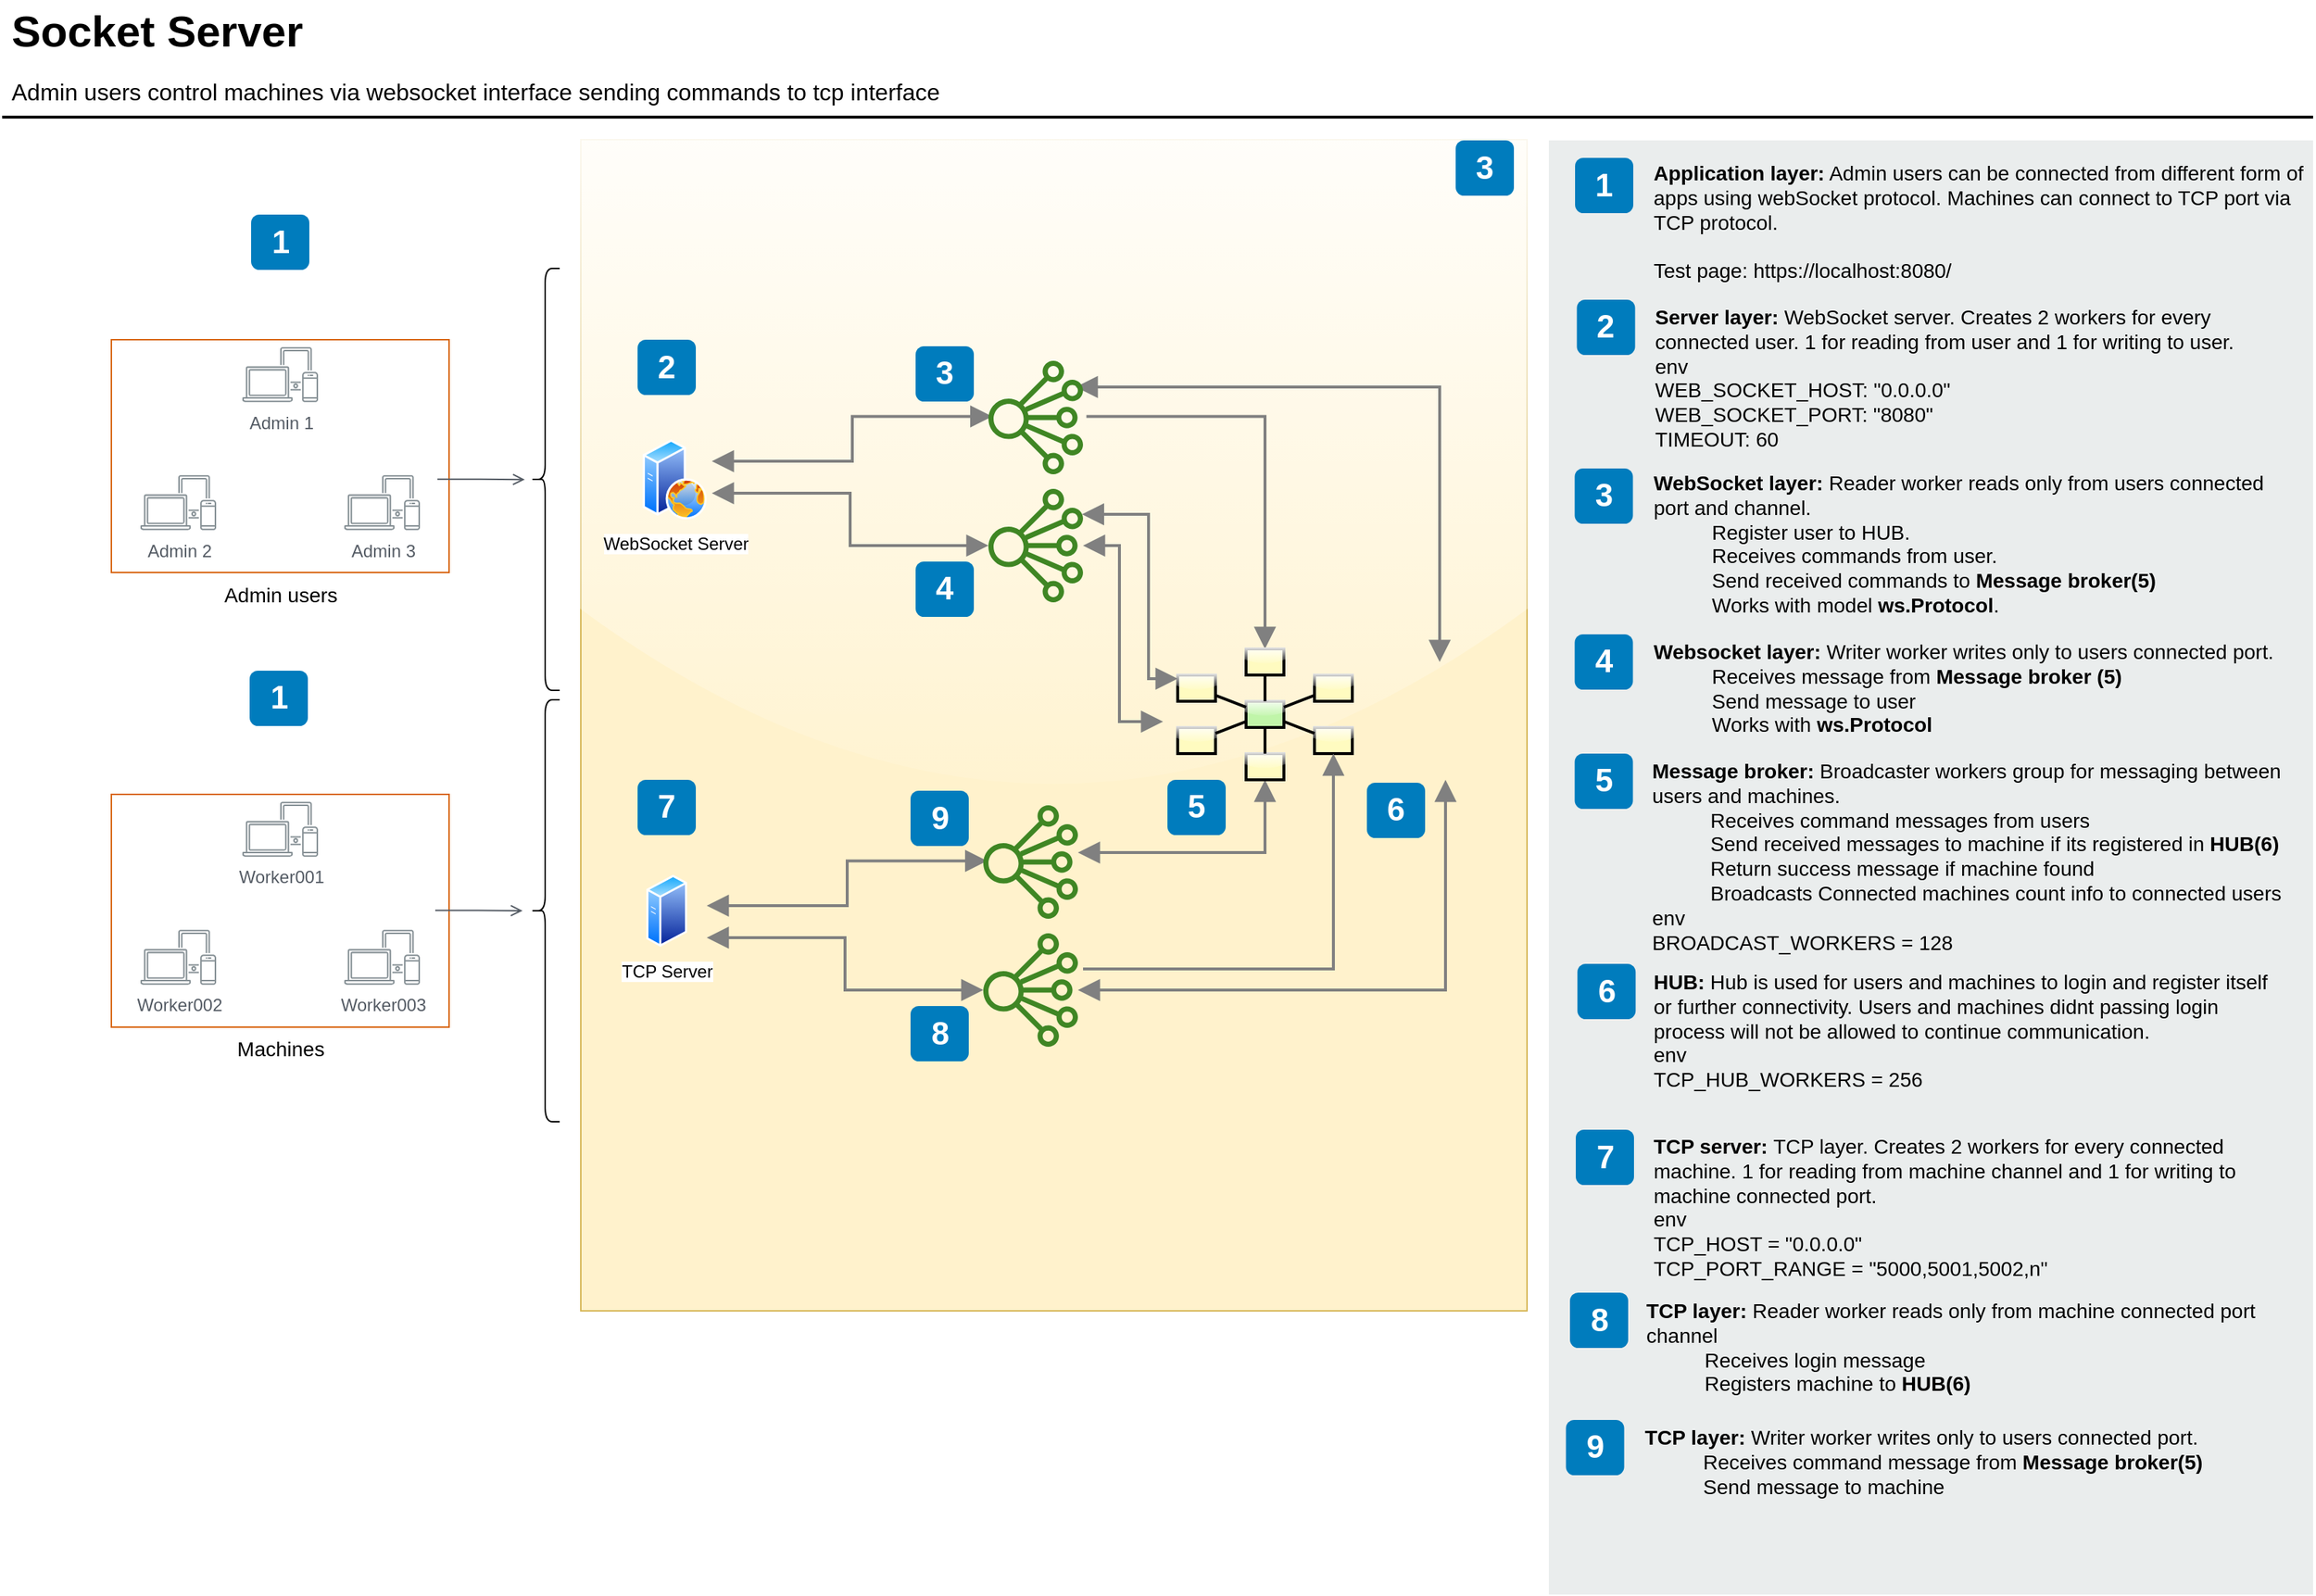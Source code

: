<mxfile version="16.5.6" type="device"><diagram id="Ht1M8jgEwFfnCIfOTk4-" name="Main"><mxGraphModel dx="2480" dy="1286" grid="1" gridSize="10" guides="1" tooltips="1" connect="1" arrows="1" fold="1" page="1" pageScale="1" pageWidth="1654" pageHeight="1169" math="0" shadow="0"><root><mxCell id="0"/><mxCell id="1" parent="0"/><mxCell id="K_ehBTf1m9Hgp4nDl9_i-34" value="" style="rounded=0;whiteSpace=wrap;html=1;fillColor=#fff2cc;sketch=0;strokeColor=#d6b656;shadow=0;glass=1;" parent="1" vertex="1"><mxGeometry x="450" y="160" width="650" height="805" as="geometry"/></mxCell><mxCell id="-QjtrjUzRDEMRZ5MF8oH-14" value="Admin users" style="whiteSpace=wrap;html=1;fillColor=none;fontSize=14;fontColor=#000000;dashed=0;fontStyle=0;align=center;verticalAlign=top;strokeColor=#D86613;gradientColor=none;spacingLeft=0;labelPosition=center;verticalLabelPosition=bottom;container=1;pointerEvents=0;collapsible=0;recursiveResize=0;" parent="1" vertex="1"><mxGeometry x="127.5" y="297.5" width="232" height="160" as="geometry"/></mxCell><mxCell id="-QjtrjUzRDEMRZ5MF8oH-9" value="1" style="rounded=1;whiteSpace=wrap;html=1;fillColor=#007CBD;strokeColor=none;fontColor=#FFFFFF;fontStyle=1;fontSize=22;" parent="1" vertex="1"><mxGeometry x="223.5" y="211.5" width="40" height="38" as="geometry"/></mxCell><mxCell id="-QjtrjUzRDEMRZ5MF8oH-27" value="2" style="rounded=1;whiteSpace=wrap;html=1;fillColor=#007CBD;strokeColor=none;fontColor=#FFFFFF;fontStyle=1;fontSize=22;" parent="1" vertex="1"><mxGeometry x="489" y="297.5" width="40" height="38" as="geometry"/></mxCell><mxCell id="-QjtrjUzRDEMRZ5MF8oH-28" value="3" style="rounded=1;whiteSpace=wrap;html=1;fillColor=#007CBD;strokeColor=none;fontColor=#FFFFFF;fontStyle=1;fontSize=22;" parent="1" vertex="1"><mxGeometry x="680" y="302" width="40" height="38" as="geometry"/></mxCell><mxCell id="-QjtrjUzRDEMRZ5MF8oH-29" value="4" style="rounded=1;whiteSpace=wrap;html=1;fillColor=#007CBD;strokeColor=none;fontColor=#FFFFFF;fontStyle=1;fontSize=22;" parent="1" vertex="1"><mxGeometry x="680" y="450" width="40" height="38" as="geometry"/></mxCell><mxCell id="-QjtrjUzRDEMRZ5MF8oH-30" value="5" style="rounded=1;whiteSpace=wrap;html=1;fillColor=#007CBD;strokeColor=none;fontColor=#FFFFFF;fontStyle=1;fontSize=22;" parent="1" vertex="1"><mxGeometry x="853" y="600" width="40" height="38" as="geometry"/></mxCell><mxCell id="-QjtrjUzRDEMRZ5MF8oH-47" value="Socket Server" style="text;html=1;resizable=0;points=[];autosize=1;align=left;verticalAlign=top;spacingTop=-4;fontSize=30;fontStyle=1" parent="1" vertex="1"><mxGeometry x="56.5" y="64.5" width="220" height="40" as="geometry"/></mxCell><mxCell id="-QjtrjUzRDEMRZ5MF8oH-48" value="Admin users control machines via websocket interface sending commands to tcp interface" style="text;html=1;resizable=0;points=[];autosize=1;align=left;verticalAlign=top;spacingTop=-4;fontSize=16;" parent="1" vertex="1"><mxGeometry x="56.5" y="114.5" width="650" height="20" as="geometry"/></mxCell><mxCell id="SCVMTBWpLvtzJIhz15lM-1" value="" style="line;strokeWidth=2;html=1;fontSize=14;" parent="1" vertex="1"><mxGeometry x="52.5" y="139.5" width="1587.5" height="10" as="geometry"/></mxCell><mxCell id="SCVMTBWpLvtzJIhz15lM-5" value="" style="shape=curlyBracket;whiteSpace=wrap;html=1;rounded=1;fontSize=14;" parent="1" vertex="1"><mxGeometry x="415.5" y="248.5" width="20" height="290" as="geometry"/></mxCell><mxCell id="SCVMTBWpLvtzJIhz15lM-30" value="Admin 1" style="outlineConnect=0;gradientColor=none;fontColor=#545B64;strokeColor=none;fillColor=#879196;dashed=0;verticalLabelPosition=bottom;verticalAlign=top;align=center;html=1;fontSize=12;fontStyle=0;aspect=fixed;shape=mxgraph.aws4.illustration_devices;pointerEvents=1" parent="1" vertex="1"><mxGeometry x="217.5" y="302.5" width="52" height="38" as="geometry"/></mxCell><mxCell id="SCVMTBWpLvtzJIhz15lM-31" value="Admin 2" style="outlineConnect=0;gradientColor=none;fontColor=#545B64;strokeColor=none;fillColor=#879196;dashed=0;verticalLabelPosition=bottom;verticalAlign=top;align=center;html=1;fontSize=12;fontStyle=0;aspect=fixed;shape=mxgraph.aws4.illustration_devices;pointerEvents=1" parent="1" vertex="1"><mxGeometry x="147.5" y="390.5" width="52" height="38" as="geometry"/></mxCell><mxCell id="SCVMTBWpLvtzJIhz15lM-32" value="Admin 3" style="outlineConnect=0;gradientColor=none;fontColor=#545B64;strokeColor=none;fillColor=#879196;dashed=0;verticalLabelPosition=bottom;verticalAlign=top;align=center;html=1;fontSize=12;fontStyle=0;aspect=fixed;shape=mxgraph.aws4.illustration_devices;pointerEvents=1" parent="1" vertex="1"><mxGeometry x="287.5" y="390.5" width="52" height="38" as="geometry"/></mxCell><mxCell id="7OVz4w7n9kzEPWy-4BBC-3" value="" style="rounded=0;whiteSpace=wrap;html=1;fillColor=#EAEDED;fontSize=22;fontColor=#FFFFFF;strokeColor=none;labelBackgroundColor=none;" parent="1" vertex="1"><mxGeometry x="1115" y="160.5" width="525" height="999.5" as="geometry"/></mxCell><mxCell id="7OVz4w7n9kzEPWy-4BBC-4" value="1" style="rounded=1;whiteSpace=wrap;html=1;fillColor=#007CBD;strokeColor=none;fontColor=#FFFFFF;fontStyle=1;fontSize=22;labelBackgroundColor=none;" parent="1" vertex="1"><mxGeometry x="1133" y="172.5" width="40" height="38" as="geometry"/></mxCell><mxCell id="7OVz4w7n9kzEPWy-4BBC-5" value="2" style="rounded=1;whiteSpace=wrap;html=1;fillColor=#007CBD;strokeColor=none;fontColor=#FFFFFF;fontStyle=1;fontSize=22;labelBackgroundColor=none;" parent="1" vertex="1"><mxGeometry x="1134.25" y="270" width="40" height="38" as="geometry"/></mxCell><mxCell id="7OVz4w7n9kzEPWy-4BBC-6" value="3" style="rounded=1;whiteSpace=wrap;html=1;fillColor=#007CBD;strokeColor=none;fontColor=#FFFFFF;fontStyle=1;fontSize=22;labelBackgroundColor=none;" parent="1" vertex="1"><mxGeometry x="1132.75" y="386" width="40" height="38" as="geometry"/></mxCell><mxCell id="7OVz4w7n9kzEPWy-4BBC-7" value="4" style="rounded=1;whiteSpace=wrap;html=1;fillColor=#007CBD;strokeColor=none;fontColor=#FFFFFF;fontStyle=1;fontSize=22;labelBackgroundColor=none;" parent="1" vertex="1"><mxGeometry x="1132.75" y="500" width="40" height="38" as="geometry"/></mxCell><mxCell id="7OVz4w7n9kzEPWy-4BBC-8" value="5" style="rounded=1;whiteSpace=wrap;html=1;fillColor=#007CBD;strokeColor=none;fontColor=#FFFFFF;fontStyle=1;fontSize=22;labelBackgroundColor=none;" parent="1" vertex="1"><mxGeometry x="1132.75" y="582" width="40" height="38" as="geometry"/></mxCell><mxCell id="7OVz4w7n9kzEPWy-4BBC-9" value="6" style="rounded=1;whiteSpace=wrap;html=1;fillColor=#007CBD;strokeColor=none;fontColor=#FFFFFF;fontStyle=1;fontSize=22;labelBackgroundColor=none;" parent="1" vertex="1"><mxGeometry x="1134.63" y="726.5" width="40" height="38" as="geometry"/></mxCell><mxCell id="7OVz4w7n9kzEPWy-4BBC-10" value="7" style="rounded=1;whiteSpace=wrap;html=1;fillColor=#007CBD;strokeColor=none;fontColor=#FFFFFF;fontStyle=1;fontSize=22;labelBackgroundColor=none;" parent="1" vertex="1"><mxGeometry x="1133.5" y="840.5" width="40" height="38" as="geometry"/></mxCell><mxCell id="7OVz4w7n9kzEPWy-4BBC-11" value="8" style="rounded=1;whiteSpace=wrap;html=1;fillColor=#007CBD;strokeColor=none;fontColor=#FFFFFF;fontStyle=1;fontSize=22;labelBackgroundColor=none;" parent="1" vertex="1"><mxGeometry x="1129.5" y="952.5" width="40" height="38" as="geometry"/></mxCell><mxCell id="7OVz4w7n9kzEPWy-4BBC-12" value="9" style="rounded=1;whiteSpace=wrap;html=1;fillColor=#007CBD;strokeColor=none;fontColor=#FFFFFF;fontStyle=1;fontSize=22;labelBackgroundColor=none;" parent="1" vertex="1"><mxGeometry x="1126.75" y="1040" width="40" height="38" as="geometry"/></mxCell><mxCell id="7OVz4w7n9kzEPWy-4BBC-13" value="&lt;b&gt;Application layer:&lt;/b&gt; Admin users can be connected from different form of apps using webSocket protocol. Machines can connect to TCP port via TCP protocol.&amp;nbsp;&lt;br&gt;&lt;br&gt;Test page: https://localhost:8080/" style="text;html=1;align=left;verticalAlign=top;spacingTop=-4;fontSize=14;labelBackgroundColor=none;whiteSpace=wrap;" parent="1" vertex="1"><mxGeometry x="1184.5" y="172" width="449" height="78.5" as="geometry"/></mxCell><mxCell id="7OVz4w7n9kzEPWy-4BBC-14" value="&lt;b&gt;Server layer:&lt;/b&gt; WebSocket server. Creates 2 workers for every connected user. 1 for reading from user and 1 for writing to user.&lt;br&gt;env&lt;br&gt;WEB_SOCKET_HOST: &quot;0.0.0.0&quot;&lt;br&gt;WEB_SOCKET_PORT: &quot;8080&quot;&lt;br&gt;TIMEOUT: 60" style="text;html=1;align=left;verticalAlign=top;spacingTop=-4;fontSize=14;labelBackgroundColor=none;whiteSpace=wrap;" parent="1" vertex="1"><mxGeometry x="1186.25" y="270.5" width="450" height="105.5" as="geometry"/></mxCell><mxCell id="7OVz4w7n9kzEPWy-4BBC-15" value="&lt;b&gt;WebSocket layer: &lt;/b&gt;Reader worker reads only from users connected port and channel. &lt;br&gt;&lt;blockquote style=&quot;margin: 0 0 0 40px ; border: none ; padding: 0px&quot;&gt;Register user to HUB. &lt;br&gt;Receives commands from user. &lt;br&gt;Send received commands to &lt;b&gt;Message broker(5)&lt;/b&gt;&lt;br&gt;Works with model &lt;b&gt;ws.Protocol&lt;/b&gt;.&lt;/blockquote&gt;" style="text;html=1;align=left;verticalAlign=top;spacingTop=-4;fontSize=14;labelBackgroundColor=none;whiteSpace=wrap;" parent="1" vertex="1"><mxGeometry x="1184.75" y="384.5" width="435.25" height="117" as="geometry"/></mxCell><mxCell id="7OVz4w7n9kzEPWy-4BBC-16" value="&lt;b&gt;Websocket layer: &lt;/b&gt;Writer worker writes only to users connected port.&lt;br&gt;&lt;blockquote style=&quot;margin: 0 0 0 40px ; border: none ; padding: 0px&quot;&gt;Receives message from &lt;b&gt;Message broker (5)&lt;/b&gt;&lt;br&gt;Send message to user&lt;br&gt;Works with &lt;b&gt;ws.Protocol&amp;nbsp;&lt;/b&gt;&lt;/blockquote&gt;" style="text;html=1;align=left;verticalAlign=top;spacingTop=-4;fontSize=14;labelBackgroundColor=none;whiteSpace=wrap;" parent="1" vertex="1"><mxGeometry x="1184.75" y="500.5" width="450" height="81.5" as="geometry"/></mxCell><mxCell id="7OVz4w7n9kzEPWy-4BBC-17" value="&lt;b&gt;Message broker: &lt;/b&gt;Broadcaster workers group for messaging between users and machines.&amp;nbsp;&lt;br&gt;&lt;blockquote style=&quot;margin: 0 0 0 40px ; border: none ; padding: 0px&quot;&gt;Receives command messages from users&lt;br&gt;Send received messages to machine if its registered in &lt;b&gt;HUB(6)&lt;br&gt;&lt;/b&gt;Return success message if machine found&lt;br&gt;Broadcasts Connected machines count info to connected users&lt;br&gt;&lt;/blockquote&gt;env&lt;br&gt;BROADCAST_WORKERS = 128" style="text;html=1;align=left;verticalAlign=top;spacingTop=-4;fontSize=14;labelBackgroundColor=none;whiteSpace=wrap;" parent="1" vertex="1"><mxGeometry x="1184.25" y="582.5" width="435.75" height="147.5" as="geometry"/></mxCell><mxCell id="7OVz4w7n9kzEPWy-4BBC-18" value="&lt;b&gt;HUB: &lt;/b&gt;Hub is used for users and machines to login and register itself or further connectivity. Users and machines didnt passing login process will not be allowed to continue communication.&lt;br&gt;env&lt;br&gt;TCP_HUB_WORKERS = 256" style="text;html=1;align=left;verticalAlign=top;spacingTop=-4;fontSize=14;labelBackgroundColor=none;whiteSpace=wrap;" parent="1" vertex="1"><mxGeometry x="1185.13" y="728" width="435.25" height="118" as="geometry"/></mxCell><mxCell id="7OVz4w7n9kzEPWy-4BBC-19" value="&lt;b&gt;TCP server: &lt;/b&gt;TCP layer. Creates 2 workers for every connected machine. 1 for reading from machine channel and 1 for writing to machine connected port.&lt;br&gt;env&lt;br&gt;TCP_HOST = &quot;0.0.0.0&quot;&amp;nbsp;&lt;br&gt;TCP_PORT_RANGE = &quot;5000,5001,5002,n&quot;&lt;br&gt;&amp;nbsp;" style="text;html=1;align=left;verticalAlign=top;spacingTop=-4;fontSize=14;labelBackgroundColor=none;whiteSpace=wrap;" parent="1" vertex="1"><mxGeometry x="1184.5" y="841" width="449" height="113" as="geometry"/></mxCell><mxCell id="7OVz4w7n9kzEPWy-4BBC-20" value="&lt;b&gt;TCP layer: &lt;/b&gt;Reader worker reads only from machine connected port channel&lt;br&gt;&lt;blockquote style=&quot;margin: 0 0 0 40px ; border: none ; padding: 0px&quot;&gt;Receives login message&amp;nbsp;&lt;br&gt;Registers machine to &lt;b&gt;HUB(6)&lt;/b&gt;&lt;/blockquote&gt;" style="text;html=1;align=left;verticalAlign=top;spacingTop=-4;fontSize=14;labelBackgroundColor=none;whiteSpace=wrap;" parent="1" vertex="1"><mxGeometry x="1180" y="954" width="449" height="124" as="geometry"/></mxCell><mxCell id="7OVz4w7n9kzEPWy-4BBC-21" value="&lt;b&gt;TCP layer: &lt;/b&gt;Writer worker writes only to users connected port.&lt;br&gt;&lt;blockquote style=&quot;margin: 0 0 0 40px ; border: none ; padding: 0px&quot;&gt;Receives command message from &lt;b&gt;Message broker(5)&lt;/b&gt;&lt;br&gt;Send message to machine&lt;br&gt;&lt;/blockquote&gt;" style="text;html=1;align=left;verticalAlign=top;spacingTop=-4;fontSize=14;labelBackgroundColor=none;whiteSpace=wrap;" parent="1" vertex="1"><mxGeometry x="1179.25" y="1040.5" width="449" height="69.5" as="geometry"/></mxCell><mxCell id="K_ehBTf1m9Hgp4nDl9_i-4" value="Worker002" style="outlineConnect=0;gradientColor=none;fontColor=#545B64;strokeColor=none;fillColor=#879196;dashed=0;verticalLabelPosition=bottom;verticalAlign=top;align=center;html=1;fontSize=12;fontStyle=0;aspect=fixed;shape=mxgraph.aws4.illustration_devices;pointerEvents=1" parent="1" vertex="1"><mxGeometry x="147.5" y="703" width="52" height="38" as="geometry"/></mxCell><mxCell id="K_ehBTf1m9Hgp4nDl9_i-5" value="Worker003" style="outlineConnect=0;gradientColor=none;fontColor=#545B64;strokeColor=none;fillColor=#879196;dashed=0;verticalLabelPosition=bottom;verticalAlign=top;align=center;html=1;fontSize=12;fontStyle=0;aspect=fixed;shape=mxgraph.aws4.illustration_devices;pointerEvents=1" parent="1" vertex="1"><mxGeometry x="287.5" y="703" width="52" height="38" as="geometry"/></mxCell><mxCell id="K_ehBTf1m9Hgp4nDl9_i-12" value="" style="group" parent="1" vertex="1" connectable="0"><mxGeometry x="127.5" y="525" width="308" height="310" as="geometry"/></mxCell><mxCell id="K_ehBTf1m9Hgp4nDl9_i-13" value="" style="group" parent="K_ehBTf1m9Hgp4nDl9_i-12" vertex="1" connectable="0"><mxGeometry width="308" height="310" as="geometry"/></mxCell><mxCell id="K_ehBTf1m9Hgp4nDl9_i-1" value="Machines" style="whiteSpace=wrap;html=1;fillColor=none;fontSize=14;fontColor=#000000;dashed=0;fontStyle=0;align=center;verticalAlign=top;strokeColor=#D86613;gradientColor=none;spacingLeft=0;labelPosition=center;verticalLabelPosition=bottom;container=1;pointerEvents=0;collapsible=0;recursiveResize=0;" parent="K_ehBTf1m9Hgp4nDl9_i-13" vertex="1"><mxGeometry y="85" width="232" height="160" as="geometry"/></mxCell><mxCell id="K_ehBTf1m9Hgp4nDl9_i-3" value="Worker001" style="outlineConnect=0;gradientColor=none;fontColor=#545B64;strokeColor=none;fillColor=#879196;dashed=0;verticalLabelPosition=bottom;verticalAlign=top;align=center;html=1;fontSize=12;fontStyle=0;aspect=fixed;shape=mxgraph.aws4.illustration_devices;pointerEvents=1" parent="K_ehBTf1m9Hgp4nDl9_i-13" vertex="1"><mxGeometry x="90" y="90" width="52" height="38" as="geometry"/></mxCell><mxCell id="K_ehBTf1m9Hgp4nDl9_i-8" value="1" style="rounded=1;whiteSpace=wrap;html=1;fillColor=#007CBD;strokeColor=none;fontColor=#FFFFFF;fontStyle=1;fontSize=22;" parent="K_ehBTf1m9Hgp4nDl9_i-13" vertex="1"><mxGeometry x="95" width="40" height="38" as="geometry"/></mxCell><mxCell id="K_ehBTf1m9Hgp4nDl9_i-9" value="" style="shape=curlyBracket;whiteSpace=wrap;html=1;rounded=1;fontSize=14;" parent="K_ehBTf1m9Hgp4nDl9_i-13" vertex="1"><mxGeometry x="288" y="20" width="20" height="290" as="geometry"/></mxCell><mxCell id="K_ehBTf1m9Hgp4nDl9_i-40" value="" style="edgeStyle=orthogonalEdgeStyle;html=1;endArrow=open;elbow=vertical;startArrow=none;endFill=0;strokeColor=#545B64;rounded=0;fontSize=14;" parent="K_ehBTf1m9Hgp4nDl9_i-13" edge="1"><mxGeometry width="100" relative="1" as="geometry"><mxPoint x="222.5" y="164.74" as="sourcePoint"/><mxPoint x="282.5" y="165" as="targetPoint"/><Array as="points"><mxPoint x="252" y="165"/><mxPoint x="282" y="165"/></Array></mxGeometry></mxCell><mxCell id="K_ehBTf1m9Hgp4nDl9_i-17" value="WebSocket Server" style="aspect=fixed;perimeter=ellipsePerimeter;html=1;align=center;shadow=0;dashed=0;spacingTop=3;image;image=img/lib/active_directory/web_server.svg;" parent="1" vertex="1"><mxGeometry x="492.5" y="366" width="44" height="55" as="geometry"/></mxCell><mxCell id="K_ehBTf1m9Hgp4nDl9_i-18" value="TCP Server" style="aspect=fixed;perimeter=ellipsePerimeter;html=1;align=center;shadow=0;dashed=0;spacingTop=3;image;image=img/lib/active_directory/generic_server.svg;" parent="1" vertex="1"><mxGeometry x="495" y="665" width="28.0" height="50" as="geometry"/></mxCell><mxCell id="K_ehBTf1m9Hgp4nDl9_i-19" value="7" style="rounded=1;whiteSpace=wrap;html=1;fillColor=#007CBD;strokeColor=none;fontColor=#FFFFFF;fontStyle=1;fontSize=22;" parent="1" vertex="1"><mxGeometry x="489" y="600" width="40" height="38" as="geometry"/></mxCell><mxCell id="K_ehBTf1m9Hgp4nDl9_i-24" value="" style="sketch=0;outlineConnect=0;fontColor=#232F3E;gradientColor=none;fillColor=#3F8624;strokeColor=none;dashed=0;verticalLabelPosition=bottom;verticalAlign=top;align=center;html=1;fontSize=12;fontStyle=0;aspect=fixed;pointerEvents=1;shape=mxgraph.aws4.iot_analytics_channel;direction=west;" parent="1" vertex="1"><mxGeometry x="730" y="400" width="65" height="78" as="geometry"/></mxCell><mxCell id="K_ehBTf1m9Hgp4nDl9_i-27" value="" style="edgeStyle=elbowEdgeStyle;strokeWidth=2;rounded=0;endArrow=block;startArrow=block;startSize=10;endSize=10;dashed=0;html=1;strokeColor=#808080;entryX=0.5;entryY=1;entryDx=0;entryDy=0;" parent="1" source="K_ehBTf1m9Hgp4nDl9_i-51" target="K_ehBTf1m9Hgp4nDl9_i-72" edge="1"><mxGeometry relative="1" as="geometry"><mxPoint x="910" y="630" as="sourcePoint"/><mxPoint x="910" y="630" as="targetPoint"/><Array as="points"><mxPoint x="920" y="650"/><mxPoint x="920" y="630"/></Array></mxGeometry></mxCell><mxCell id="K_ehBTf1m9Hgp4nDl9_i-28" value="" style="edgeStyle=elbowEdgeStyle;strokeWidth=2;rounded=0;endArrow=block;startArrow=block;startSize=10;endSize=10;dashed=0;html=1;strokeColor=#808080;" parent="1" source="K_ehBTf1m9Hgp4nDl9_i-24" edge="1"><mxGeometry relative="1" as="geometry"><mxPoint x="870" y="490" as="sourcePoint"/><mxPoint x="850" y="560" as="targetPoint"/><Array as="points"><mxPoint x="820" y="490"/><mxPoint x="810" y="490"/></Array></mxGeometry></mxCell><mxCell id="K_ehBTf1m9Hgp4nDl9_i-29" value="" style="edgeStyle=elbowEdgeStyle;strokeWidth=2;rounded=0;endArrow=block;startArrow=none;startSize=10;endSize=10;dashed=0;html=1;strokeColor=#808080;exitX=1;exitY=0.5;exitDx=-2.7;exitDy=0;exitPerimeter=0;startFill=0;entryX=0.5;entryY=0;entryDx=0;entryDy=0;" parent="1" target="K_ehBTf1m9Hgp4nDl9_i-67" edge="1"><mxGeometry relative="1" as="geometry"><mxPoint x="797.3" y="350.25" as="sourcePoint"/><mxPoint x="910" y="480" as="targetPoint"/><Array as="points"><mxPoint x="920" y="450"/><mxPoint x="910" y="450"/><mxPoint x="850" y="370"/><mxPoint x="910" y="380"/><mxPoint x="910" y="450"/><mxPoint x="900" y="450"/></Array></mxGeometry></mxCell><mxCell id="K_ehBTf1m9Hgp4nDl9_i-30" value="" style="edgeStyle=elbowEdgeStyle;strokeWidth=2;rounded=0;endArrow=block;startArrow=block;startSize=10;endSize=10;dashed=0;html=1;strokeColor=#808080;exitX=0.077;exitY=0.769;exitDx=0;exitDy=0;exitPerimeter=0;" parent="1" source="K_ehBTf1m9Hgp4nDl9_i-39" target="K_ehBTf1m9Hgp4nDl9_i-32" edge="1"><mxGeometry relative="1" as="geometry"><mxPoint x="890" y="350" as="sourcePoint"/><Array as="points"><mxPoint x="1040" y="440"/></Array></mxGeometry></mxCell><mxCell id="K_ehBTf1m9Hgp4nDl9_i-32" value="" style="shape=image;html=1;verticalAlign=top;verticalLabelPosition=bottom;labelBackgroundColor=#ffffff;imageAspect=0;aspect=fixed;image=https://cdn1.iconfinder.com/data/icons/Futurosoft%20Icons%200.5.2/128x128/apps/Login-Manager.png" parent="1" vertex="1"><mxGeometry x="1010" y="519" width="81" height="81" as="geometry"/></mxCell><mxCell id="K_ehBTf1m9Hgp4nDl9_i-35" value="3" style="rounded=1;whiteSpace=wrap;html=1;fillColor=#007CBD;strokeColor=none;fontColor=#FFFFFF;fontStyle=1;fontSize=22;" parent="1" vertex="1"><mxGeometry x="1051" y="160.5" width="40" height="38" as="geometry"/></mxCell><mxCell id="K_ehBTf1m9Hgp4nDl9_i-37" value="" style="edgeStyle=elbowEdgeStyle;strokeWidth=2;rounded=0;endArrow=block;startArrow=block;startSize=10;endSize=10;dashed=0;html=1;strokeColor=#808080;exitX=0;exitY=0.5;exitDx=2.7;exitDy=0;exitPerimeter=0;" parent="1" edge="1"><mxGeometry relative="1" as="geometry"><mxPoint x="732.7" y="350.25" as="sourcePoint"/><mxPoint x="540" y="381" as="targetPoint"/></mxGeometry></mxCell><mxCell id="K_ehBTf1m9Hgp4nDl9_i-38" value="" style="edgeStyle=elbowEdgeStyle;strokeWidth=2;rounded=0;endArrow=block;startArrow=block;startSize=10;endSize=10;dashed=0;html=1;strokeColor=#808080;" parent="1" target="K_ehBTf1m9Hgp4nDl9_i-24" edge="1"><mxGeometry relative="1" as="geometry"><mxPoint x="540" y="403" as="sourcePoint"/><mxPoint x="630.333" y="460" as="targetPoint"/></mxGeometry></mxCell><mxCell id="K_ehBTf1m9Hgp4nDl9_i-39" value="" style="sketch=0;outlineConnect=0;fontColor=#232F3E;gradientColor=none;fillColor=#3F8624;strokeColor=none;dashed=0;verticalLabelPosition=bottom;verticalAlign=top;align=center;html=1;fontSize=12;fontStyle=0;aspect=fixed;pointerEvents=1;shape=mxgraph.aws4.iot_analytics_channel;direction=west;" parent="1" vertex="1"><mxGeometry x="730" y="312" width="65" height="78" as="geometry"/></mxCell><mxCell id="K_ehBTf1m9Hgp4nDl9_i-44" value="" style="edgeStyle=orthogonalEdgeStyle;html=1;endArrow=open;elbow=vertical;startArrow=none;endFill=0;strokeColor=#545B64;rounded=0;fontSize=14;" parent="1" edge="1"><mxGeometry width="100" relative="1" as="geometry"><mxPoint x="351.5" y="393.37" as="sourcePoint"/><mxPoint x="411.5" y="393.63" as="targetPoint"/><Array as="points"><mxPoint x="381" y="393.63"/><mxPoint x="411" y="393.63"/></Array></mxGeometry></mxCell><mxCell id="K_ehBTf1m9Hgp4nDl9_i-46" value="9" style="rounded=1;whiteSpace=wrap;html=1;fillColor=#007CBD;strokeColor=none;fontColor=#FFFFFF;fontStyle=1;fontSize=22;" parent="1" vertex="1"><mxGeometry x="676.5" y="607.5" width="40" height="38" as="geometry"/></mxCell><mxCell id="K_ehBTf1m9Hgp4nDl9_i-47" value="8" style="rounded=1;whiteSpace=wrap;html=1;fillColor=#007CBD;strokeColor=none;fontColor=#FFFFFF;fontStyle=1;fontSize=22;" parent="1" vertex="1"><mxGeometry x="676.5" y="755.5" width="40" height="38" as="geometry"/></mxCell><mxCell id="K_ehBTf1m9Hgp4nDl9_i-48" value="" style="sketch=0;outlineConnect=0;fontColor=#232F3E;gradientColor=none;fillColor=#3F8624;strokeColor=none;dashed=0;verticalLabelPosition=bottom;verticalAlign=top;align=center;html=1;fontSize=12;fontStyle=0;aspect=fixed;pointerEvents=1;shape=mxgraph.aws4.iot_analytics_channel;direction=west;" parent="1" vertex="1"><mxGeometry x="726.5" y="705.5" width="65" height="78" as="geometry"/></mxCell><mxCell id="K_ehBTf1m9Hgp4nDl9_i-49" value="" style="edgeStyle=elbowEdgeStyle;strokeWidth=2;rounded=0;endArrow=block;startArrow=block;startSize=10;endSize=10;dashed=0;html=1;strokeColor=#808080;exitX=0;exitY=0.5;exitDx=2.7;exitDy=0;exitPerimeter=0;" parent="1" edge="1"><mxGeometry relative="1" as="geometry"><mxPoint x="729.2" y="655.75" as="sourcePoint"/><mxPoint x="536.5" y="686.5" as="targetPoint"/></mxGeometry></mxCell><mxCell id="K_ehBTf1m9Hgp4nDl9_i-50" value="" style="edgeStyle=elbowEdgeStyle;strokeWidth=2;rounded=0;endArrow=block;startArrow=block;startSize=10;endSize=10;dashed=0;html=1;strokeColor=#808080;" parent="1" target="K_ehBTf1m9Hgp4nDl9_i-48" edge="1"><mxGeometry relative="1" as="geometry"><mxPoint x="536.5" y="708.5" as="sourcePoint"/><mxPoint x="626.833" y="765.5" as="targetPoint"/></mxGeometry></mxCell><mxCell id="K_ehBTf1m9Hgp4nDl9_i-51" value="" style="sketch=0;outlineConnect=0;fontColor=#232F3E;gradientColor=none;fillColor=#3F8624;strokeColor=none;dashed=0;verticalLabelPosition=bottom;verticalAlign=top;align=center;html=1;fontSize=12;fontStyle=0;aspect=fixed;pointerEvents=1;shape=mxgraph.aws4.iot_analytics_channel;direction=west;" parent="1" vertex="1"><mxGeometry x="726.5" y="617.5" width="65" height="78" as="geometry"/></mxCell><mxCell id="K_ehBTf1m9Hgp4nDl9_i-52" value="" style="edgeStyle=elbowEdgeStyle;strokeWidth=2;rounded=0;endArrow=block;startArrow=block;startSize=10;endSize=10;dashed=0;html=1;strokeColor=#808080;exitX=0.42;exitY=1;exitDx=0;exitDy=0;exitPerimeter=0;" parent="1" source="K_ehBTf1m9Hgp4nDl9_i-32" target="K_ehBTf1m9Hgp4nDl9_i-48" edge="1"><mxGeometry relative="1" as="geometry"><mxPoint x="889.995" y="660" as="sourcePoint"/><mxPoint x="945.01" y="781" as="targetPoint"/><Array as="points"><mxPoint x="1044" y="700"/><mxPoint x="960" y="745"/></Array></mxGeometry></mxCell><mxCell id="K_ehBTf1m9Hgp4nDl9_i-67" value="" style="strokeWidth=2;dashed=0;align=center;fontSize=8;shape=rect;fillColor=#fffbc0;strokeColor=#000000;shadow=0;glass=1;sketch=0;" parent="1" vertex="1"><mxGeometry x="907" y="510" width="26" height="18" as="geometry"/></mxCell><mxCell id="K_ehBTf1m9Hgp4nDl9_i-68" value="" style="strokeWidth=2;dashed=0;align=center;fontSize=8;shape=rect;fillColor=#fffbc0;strokeColor=#000000;shadow=0;glass=1;sketch=0;" parent="1" vertex="1"><mxGeometry x="860" y="528" width="26" height="18" as="geometry"/></mxCell><mxCell id="K_ehBTf1m9Hgp4nDl9_i-69" value="" style="strokeWidth=2;dashed=0;align=center;fontSize=8;shape=rect;fillColor=#fffbc0;strokeColor=#000000;shadow=0;glass=1;sketch=0;" parent="1" vertex="1"><mxGeometry x="954" y="528" width="26" height="18" as="geometry"/></mxCell><mxCell id="K_ehBTf1m9Hgp4nDl9_i-70" value="" style="strokeWidth=2;dashed=0;align=center;fontSize=8;shape=rect;fillColor=#fffbc0;strokeColor=#000000;shadow=0;glass=1;sketch=0;" parent="1" vertex="1"><mxGeometry x="860" y="564" width="26" height="18" as="geometry"/></mxCell><mxCell id="K_ehBTf1m9Hgp4nDl9_i-71" value="" style="strokeWidth=2;dashed=0;align=center;fontSize=8;shape=rect;fillColor=#fffbc0;strokeColor=#000000;shadow=0;glass=1;sketch=0;" parent="1" vertex="1"><mxGeometry x="954" y="564" width="26" height="18" as="geometry"/></mxCell><mxCell id="K_ehBTf1m9Hgp4nDl9_i-72" value="" style="strokeWidth=2;dashed=0;align=center;fontSize=8;shape=rect;fillColor=#fffbc0;strokeColor=#000000;shadow=0;glass=1;sketch=0;" parent="1" vertex="1"><mxGeometry x="907" y="582" width="26" height="18" as="geometry"/></mxCell><mxCell id="K_ehBTf1m9Hgp4nDl9_i-73" value="" style="strokeWidth=2;dashed=0;align=center;fontSize=8;shape=rect;fillColor=#c0f5a9;strokeColor=#000000;shadow=0;glass=1;sketch=0;" parent="1" vertex="1"><mxGeometry x="907" y="546" width="26" height="18" as="geometry"/></mxCell><mxCell id="K_ehBTf1m9Hgp4nDl9_i-74" value="" style="edgeStyle=none;endArrow=none;dashed=0;html=1;strokeWidth=2;rounded=0;" parent="1" source="K_ehBTf1m9Hgp4nDl9_i-73" target="K_ehBTf1m9Hgp4nDl9_i-67" edge="1"><mxGeometry relative="1" as="geometry"/></mxCell><mxCell id="K_ehBTf1m9Hgp4nDl9_i-75" value="" style="edgeStyle=none;endArrow=none;dashed=0;html=1;strokeWidth=2;rounded=0;" parent="1" source="K_ehBTf1m9Hgp4nDl9_i-73" target="K_ehBTf1m9Hgp4nDl9_i-68" edge="1"><mxGeometry relative="1" as="geometry"/></mxCell><mxCell id="K_ehBTf1m9Hgp4nDl9_i-76" value="" style="edgeStyle=none;endArrow=none;dashed=0;html=1;strokeWidth=2;rounded=0;" parent="1" source="K_ehBTf1m9Hgp4nDl9_i-73" target="K_ehBTf1m9Hgp4nDl9_i-69" edge="1"><mxGeometry relative="1" as="geometry"/></mxCell><mxCell id="K_ehBTf1m9Hgp4nDl9_i-77" value="" style="edgeStyle=none;endArrow=none;dashed=0;html=1;strokeWidth=2;rounded=0;" parent="1" source="K_ehBTf1m9Hgp4nDl9_i-73" target="K_ehBTf1m9Hgp4nDl9_i-70" edge="1"><mxGeometry relative="1" as="geometry"/></mxCell><mxCell id="K_ehBTf1m9Hgp4nDl9_i-78" value="" style="edgeStyle=none;endArrow=none;dashed=0;html=1;strokeWidth=2;rounded=0;" parent="1" source="K_ehBTf1m9Hgp4nDl9_i-73" target="K_ehBTf1m9Hgp4nDl9_i-71" edge="1"><mxGeometry relative="1" as="geometry"/></mxCell><mxCell id="K_ehBTf1m9Hgp4nDl9_i-79" value="" style="edgeStyle=none;endArrow=none;dashed=0;html=1;strokeWidth=2;rounded=0;" parent="1" source="K_ehBTf1m9Hgp4nDl9_i-73" target="K_ehBTf1m9Hgp4nDl9_i-72" edge="1"><mxGeometry relative="1" as="geometry"/></mxCell><mxCell id="K_ehBTf1m9Hgp4nDl9_i-80" value="" style="edgeStyle=elbowEdgeStyle;strokeWidth=2;rounded=0;endArrow=block;startArrow=none;startSize=10;endSize=10;dashed=0;html=1;strokeColor=#808080;exitX=1;exitY=0.5;exitDx=-2.7;exitDy=0;exitPerimeter=0;startFill=0;entryX=0.5;entryY=1;entryDx=0;entryDy=0;" parent="1" target="K_ehBTf1m9Hgp4nDl9_i-71" edge="1"><mxGeometry relative="1" as="geometry"><mxPoint x="795" y="730" as="sourcePoint"/><mxPoint x="917.7" y="889.75" as="targetPoint"/><Array as="points"><mxPoint x="967" y="680"/><mxPoint x="917.7" y="829.75"/><mxPoint x="907.7" y="829.75"/><mxPoint x="847.7" y="749.75"/><mxPoint x="907.7" y="759.75"/><mxPoint x="907.7" y="829.75"/><mxPoint x="897.7" y="829.75"/></Array></mxGeometry></mxCell><mxCell id="K_ehBTf1m9Hgp4nDl9_i-81" value="" style="edgeStyle=elbowEdgeStyle;strokeWidth=2;rounded=0;endArrow=block;startArrow=block;startSize=10;endSize=10;dashed=0;html=1;strokeColor=#808080;exitX=0.011;exitY=0.775;exitDx=0;exitDy=0;exitPerimeter=0;" parent="1" source="K_ehBTf1m9Hgp4nDl9_i-24" edge="1"><mxGeometry relative="1" as="geometry"><mxPoint x="804.985" y="409.5" as="sourcePoint"/><mxPoint x="860" y="530.5" as="targetPoint"/><Array as="points"><mxPoint x="840" y="460"/></Array></mxGeometry></mxCell><mxCell id="K_ehBTf1m9Hgp4nDl9_i-82" value="6" style="rounded=1;whiteSpace=wrap;html=1;fillColor=#007CBD;strokeColor=none;fontColor=#FFFFFF;fontStyle=1;fontSize=22;" parent="1" vertex="1"><mxGeometry x="990" y="602" width="40" height="38" as="geometry"/></mxCell></root></mxGraphModel></diagram></mxfile>